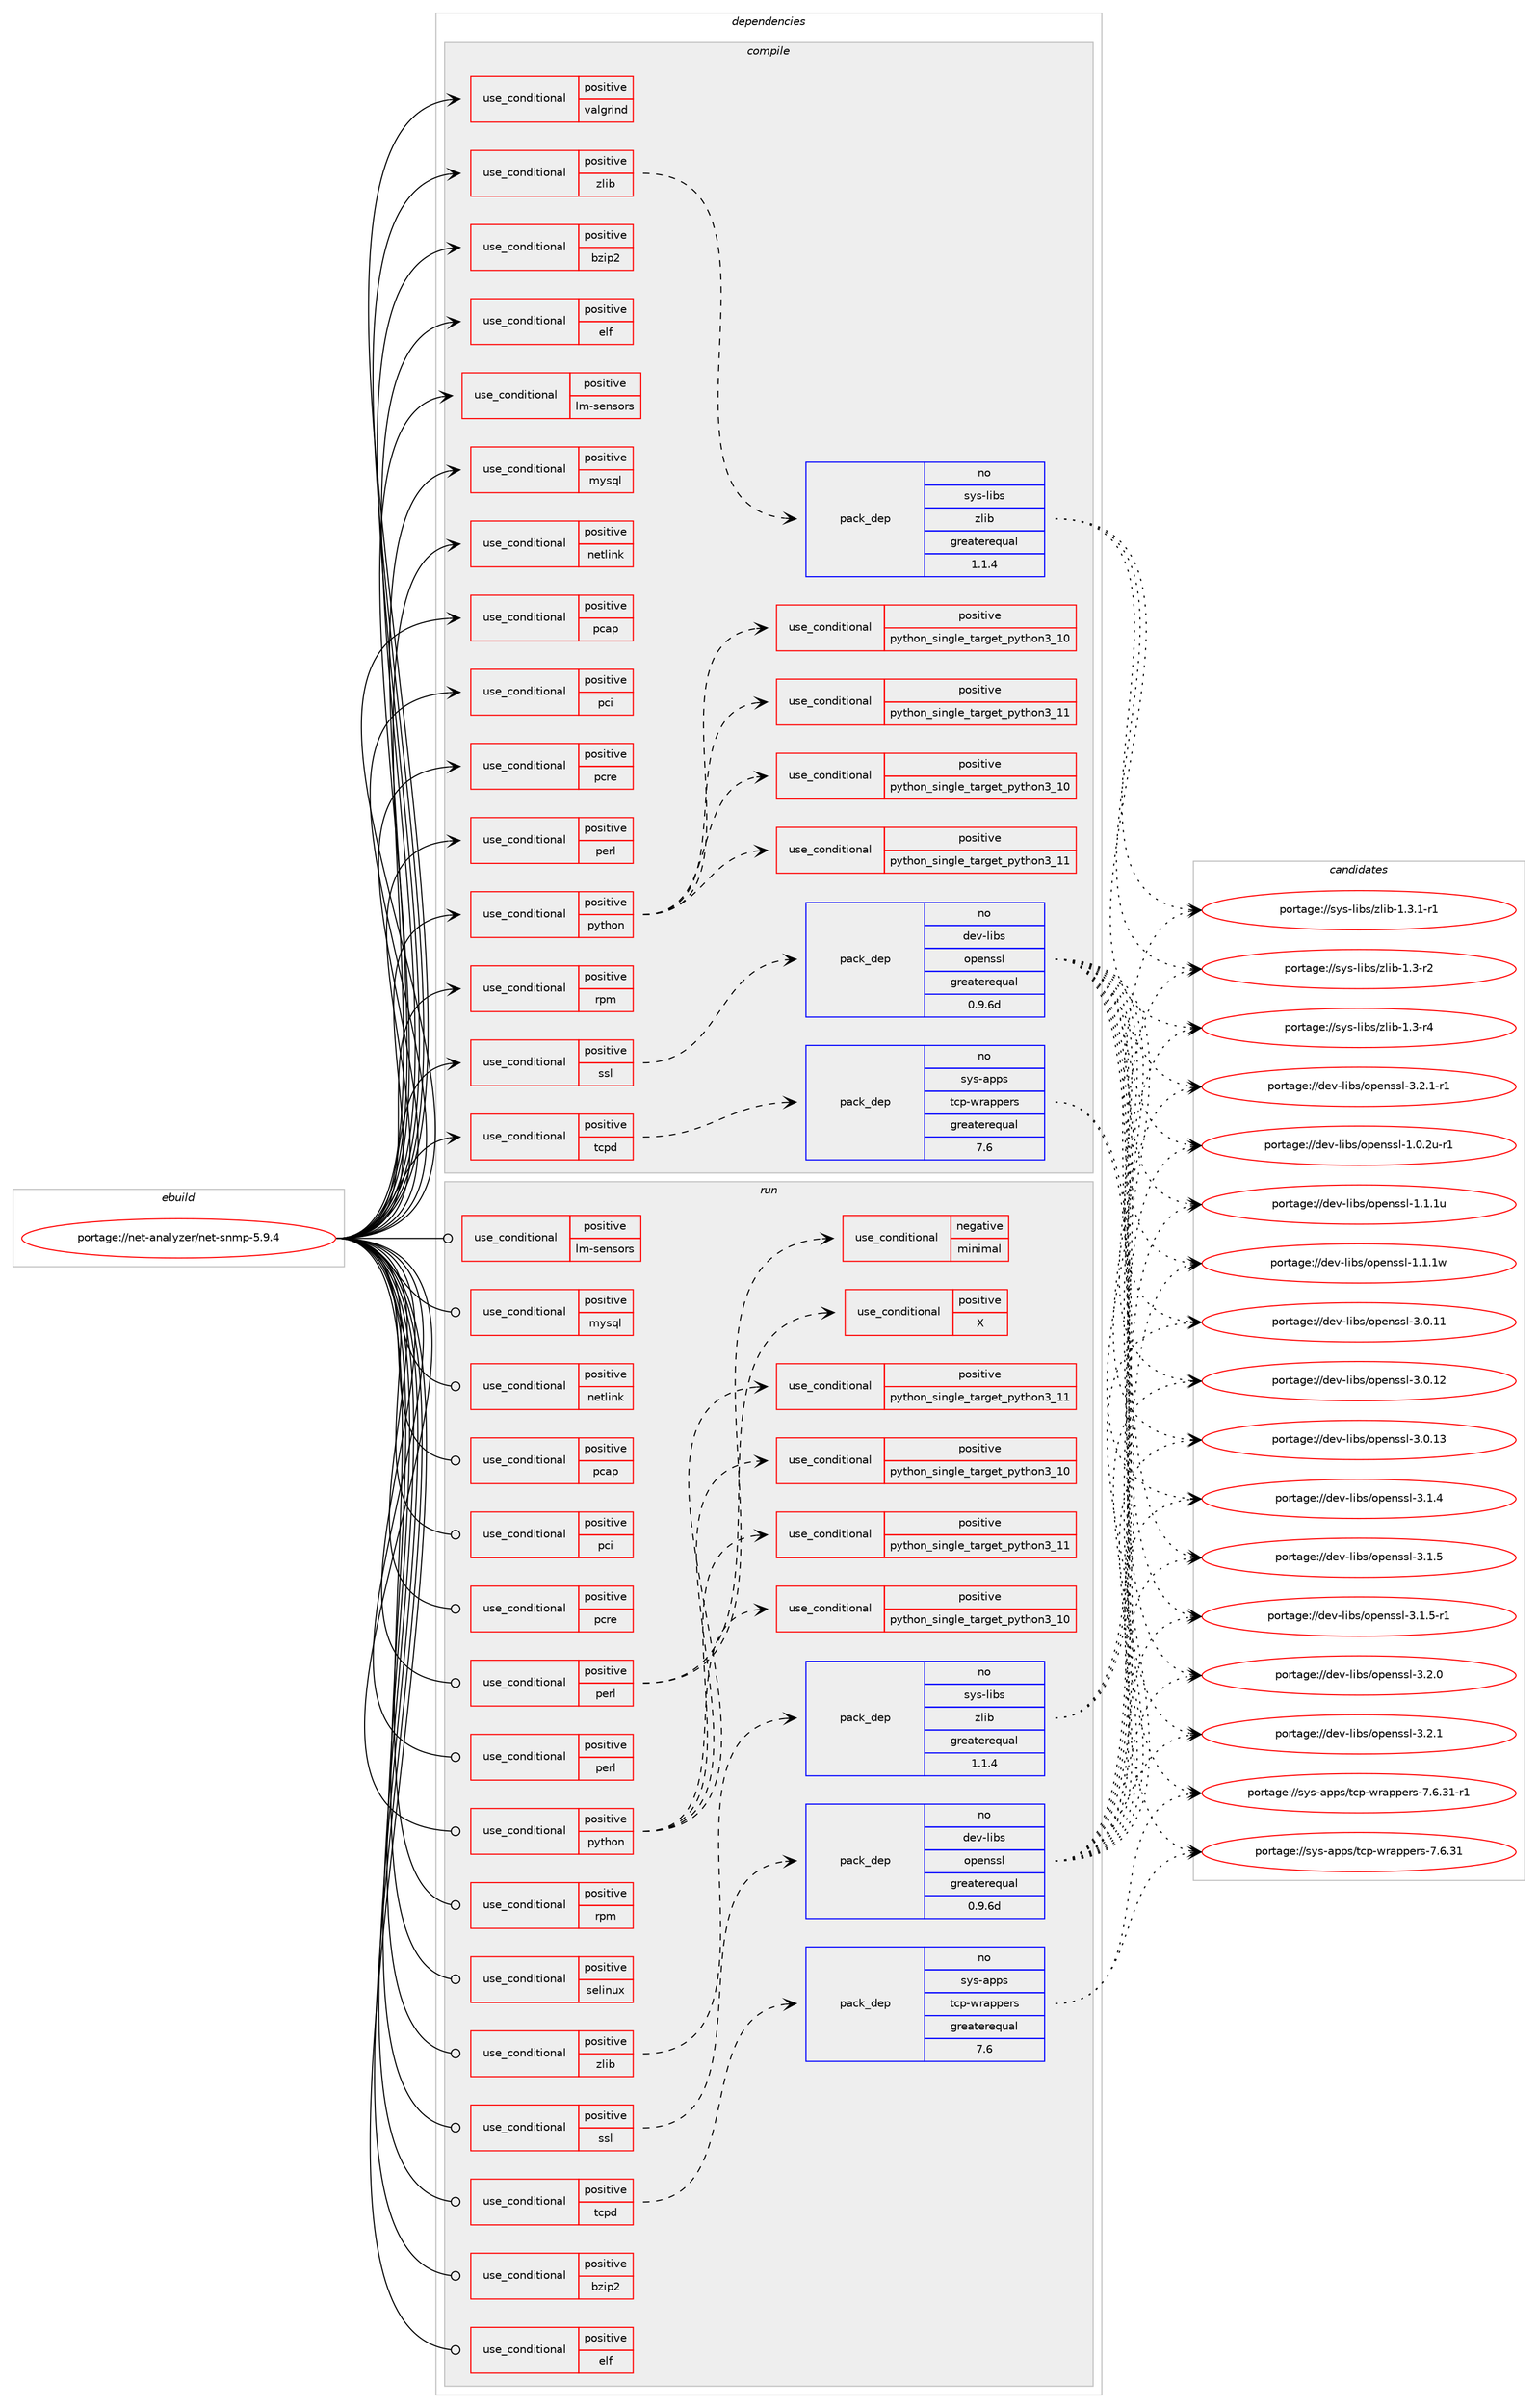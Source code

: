 digraph prolog {

# *************
# Graph options
# *************

newrank=true;
concentrate=true;
compound=true;
graph [rankdir=LR,fontname=Helvetica,fontsize=10,ranksep=1.5];#, ranksep=2.5, nodesep=0.2];
edge  [arrowhead=vee];
node  [fontname=Helvetica,fontsize=10];

# **********
# The ebuild
# **********

subgraph cluster_leftcol {
color=gray;
rank=same;
label=<<i>ebuild</i>>;
id [label="portage://net-analyzer/net-snmp-5.9.4", color=red, width=4, href="../net-analyzer/net-snmp-5.9.4.svg"];
}

# ****************
# The dependencies
# ****************

subgraph cluster_midcol {
color=gray;
label=<<i>dependencies</i>>;
subgraph cluster_compile {
fillcolor="#eeeeee";
style=filled;
label=<<i>compile</i>>;
subgraph cond187 {
dependency275 [label=<<TABLE BORDER="0" CELLBORDER="1" CELLSPACING="0" CELLPADDING="4"><TR><TD ROWSPAN="3" CELLPADDING="10">use_conditional</TD></TR><TR><TD>positive</TD></TR><TR><TD>bzip2</TD></TR></TABLE>>, shape=none, color=red];
# *** BEGIN UNKNOWN DEPENDENCY TYPE (TODO) ***
# dependency275 -> package_dependency(portage://net-analyzer/net-snmp-5.9.4,install,no,app-arch,bzip2,none,[,,],[],[])
# *** END UNKNOWN DEPENDENCY TYPE (TODO) ***

}
id:e -> dependency275:w [weight=20,style="solid",arrowhead="vee"];
subgraph cond188 {
dependency276 [label=<<TABLE BORDER="0" CELLBORDER="1" CELLSPACING="0" CELLPADDING="4"><TR><TD ROWSPAN="3" CELLPADDING="10">use_conditional</TD></TR><TR><TD>positive</TD></TR><TR><TD>elf</TD></TR></TABLE>>, shape=none, color=red];
# *** BEGIN UNKNOWN DEPENDENCY TYPE (TODO) ***
# dependency276 -> package_dependency(portage://net-analyzer/net-snmp-5.9.4,install,no,dev-libs,elfutils,none,[,,],[],[])
# *** END UNKNOWN DEPENDENCY TYPE (TODO) ***

}
id:e -> dependency276:w [weight=20,style="solid",arrowhead="vee"];
subgraph cond189 {
dependency277 [label=<<TABLE BORDER="0" CELLBORDER="1" CELLSPACING="0" CELLPADDING="4"><TR><TD ROWSPAN="3" CELLPADDING="10">use_conditional</TD></TR><TR><TD>positive</TD></TR><TR><TD>lm-sensors</TD></TR></TABLE>>, shape=none, color=red];
# *** BEGIN UNKNOWN DEPENDENCY TYPE (TODO) ***
# dependency277 -> package_dependency(portage://net-analyzer/net-snmp-5.9.4,install,no,sys-apps,lm-sensors,none,[,,],[],[])
# *** END UNKNOWN DEPENDENCY TYPE (TODO) ***

}
id:e -> dependency277:w [weight=20,style="solid",arrowhead="vee"];
subgraph cond190 {
dependency278 [label=<<TABLE BORDER="0" CELLBORDER="1" CELLSPACING="0" CELLPADDING="4"><TR><TD ROWSPAN="3" CELLPADDING="10">use_conditional</TD></TR><TR><TD>positive</TD></TR><TR><TD>mysql</TD></TR></TABLE>>, shape=none, color=red];
# *** BEGIN UNKNOWN DEPENDENCY TYPE (TODO) ***
# dependency278 -> package_dependency(portage://net-analyzer/net-snmp-5.9.4,install,no,dev-db,mysql-connector-c,none,[,,],[slot(0),equal],[])
# *** END UNKNOWN DEPENDENCY TYPE (TODO) ***

}
id:e -> dependency278:w [weight=20,style="solid",arrowhead="vee"];
subgraph cond191 {
dependency279 [label=<<TABLE BORDER="0" CELLBORDER="1" CELLSPACING="0" CELLPADDING="4"><TR><TD ROWSPAN="3" CELLPADDING="10">use_conditional</TD></TR><TR><TD>positive</TD></TR><TR><TD>netlink</TD></TR></TABLE>>, shape=none, color=red];
# *** BEGIN UNKNOWN DEPENDENCY TYPE (TODO) ***
# dependency279 -> package_dependency(portage://net-analyzer/net-snmp-5.9.4,install,no,dev-libs,libnl,none,[,,],[slot(3)],[])
# *** END UNKNOWN DEPENDENCY TYPE (TODO) ***

}
id:e -> dependency279:w [weight=20,style="solid",arrowhead="vee"];
subgraph cond192 {
dependency280 [label=<<TABLE BORDER="0" CELLBORDER="1" CELLSPACING="0" CELLPADDING="4"><TR><TD ROWSPAN="3" CELLPADDING="10">use_conditional</TD></TR><TR><TD>positive</TD></TR><TR><TD>pcap</TD></TR></TABLE>>, shape=none, color=red];
# *** BEGIN UNKNOWN DEPENDENCY TYPE (TODO) ***
# dependency280 -> package_dependency(portage://net-analyzer/net-snmp-5.9.4,install,no,net-libs,libpcap,none,[,,],[],[])
# *** END UNKNOWN DEPENDENCY TYPE (TODO) ***

}
id:e -> dependency280:w [weight=20,style="solid",arrowhead="vee"];
subgraph cond193 {
dependency281 [label=<<TABLE BORDER="0" CELLBORDER="1" CELLSPACING="0" CELLPADDING="4"><TR><TD ROWSPAN="3" CELLPADDING="10">use_conditional</TD></TR><TR><TD>positive</TD></TR><TR><TD>pci</TD></TR></TABLE>>, shape=none, color=red];
# *** BEGIN UNKNOWN DEPENDENCY TYPE (TODO) ***
# dependency281 -> package_dependency(portage://net-analyzer/net-snmp-5.9.4,install,no,sys-apps,pciutils,none,[,,],[],[])
# *** END UNKNOWN DEPENDENCY TYPE (TODO) ***

}
id:e -> dependency281:w [weight=20,style="solid",arrowhead="vee"];
subgraph cond194 {
dependency282 [label=<<TABLE BORDER="0" CELLBORDER="1" CELLSPACING="0" CELLPADDING="4"><TR><TD ROWSPAN="3" CELLPADDING="10">use_conditional</TD></TR><TR><TD>positive</TD></TR><TR><TD>pcre</TD></TR></TABLE>>, shape=none, color=red];
# *** BEGIN UNKNOWN DEPENDENCY TYPE (TODO) ***
# dependency282 -> package_dependency(portage://net-analyzer/net-snmp-5.9.4,install,no,dev-libs,libpcre,none,[,,],[],[])
# *** END UNKNOWN DEPENDENCY TYPE (TODO) ***

}
id:e -> dependency282:w [weight=20,style="solid",arrowhead="vee"];
subgraph cond195 {
dependency283 [label=<<TABLE BORDER="0" CELLBORDER="1" CELLSPACING="0" CELLPADDING="4"><TR><TD ROWSPAN="3" CELLPADDING="10">use_conditional</TD></TR><TR><TD>positive</TD></TR><TR><TD>perl</TD></TR></TABLE>>, shape=none, color=red];
# *** BEGIN UNKNOWN DEPENDENCY TYPE (TODO) ***
# dependency283 -> package_dependency(portage://net-analyzer/net-snmp-5.9.4,install,no,dev-lang,perl,none,[,,],any_same_slot,[])
# *** END UNKNOWN DEPENDENCY TYPE (TODO) ***

}
id:e -> dependency283:w [weight=20,style="solid",arrowhead="vee"];
subgraph cond196 {
dependency284 [label=<<TABLE BORDER="0" CELLBORDER="1" CELLSPACING="0" CELLPADDING="4"><TR><TD ROWSPAN="3" CELLPADDING="10">use_conditional</TD></TR><TR><TD>positive</TD></TR><TR><TD>python</TD></TR></TABLE>>, shape=none, color=red];
subgraph cond197 {
dependency285 [label=<<TABLE BORDER="0" CELLBORDER="1" CELLSPACING="0" CELLPADDING="4"><TR><TD ROWSPAN="3" CELLPADDING="10">use_conditional</TD></TR><TR><TD>positive</TD></TR><TR><TD>python_single_target_python3_10</TD></TR></TABLE>>, shape=none, color=red];
# *** BEGIN UNKNOWN DEPENDENCY TYPE (TODO) ***
# dependency285 -> package_dependency(portage://net-analyzer/net-snmp-5.9.4,install,no,dev-python,setuptools,none,[,,],[],[use(enable(python_targets_python3_10),negative)])
# *** END UNKNOWN DEPENDENCY TYPE (TODO) ***

}
dependency284:e -> dependency285:w [weight=20,style="dashed",arrowhead="vee"];
subgraph cond198 {
dependency286 [label=<<TABLE BORDER="0" CELLBORDER="1" CELLSPACING="0" CELLPADDING="4"><TR><TD ROWSPAN="3" CELLPADDING="10">use_conditional</TD></TR><TR><TD>positive</TD></TR><TR><TD>python_single_target_python3_11</TD></TR></TABLE>>, shape=none, color=red];
# *** BEGIN UNKNOWN DEPENDENCY TYPE (TODO) ***
# dependency286 -> package_dependency(portage://net-analyzer/net-snmp-5.9.4,install,no,dev-python,setuptools,none,[,,],[],[use(enable(python_targets_python3_11),negative)])
# *** END UNKNOWN DEPENDENCY TYPE (TODO) ***

}
dependency284:e -> dependency286:w [weight=20,style="dashed",arrowhead="vee"];
subgraph cond199 {
dependency287 [label=<<TABLE BORDER="0" CELLBORDER="1" CELLSPACING="0" CELLPADDING="4"><TR><TD ROWSPAN="3" CELLPADDING="10">use_conditional</TD></TR><TR><TD>positive</TD></TR><TR><TD>python_single_target_python3_10</TD></TR></TABLE>>, shape=none, color=red];
# *** BEGIN UNKNOWN DEPENDENCY TYPE (TODO) ***
# dependency287 -> package_dependency(portage://net-analyzer/net-snmp-5.9.4,install,no,dev-lang,python,none,[,,],[slot(3.10)],[])
# *** END UNKNOWN DEPENDENCY TYPE (TODO) ***

}
dependency284:e -> dependency287:w [weight=20,style="dashed",arrowhead="vee"];
subgraph cond200 {
dependency288 [label=<<TABLE BORDER="0" CELLBORDER="1" CELLSPACING="0" CELLPADDING="4"><TR><TD ROWSPAN="3" CELLPADDING="10">use_conditional</TD></TR><TR><TD>positive</TD></TR><TR><TD>python_single_target_python3_11</TD></TR></TABLE>>, shape=none, color=red];
# *** BEGIN UNKNOWN DEPENDENCY TYPE (TODO) ***
# dependency288 -> package_dependency(portage://net-analyzer/net-snmp-5.9.4,install,no,dev-lang,python,none,[,,],[slot(3.11)],[])
# *** END UNKNOWN DEPENDENCY TYPE (TODO) ***

}
dependency284:e -> dependency288:w [weight=20,style="dashed",arrowhead="vee"];
}
id:e -> dependency284:w [weight=20,style="solid",arrowhead="vee"];
subgraph cond201 {
dependency289 [label=<<TABLE BORDER="0" CELLBORDER="1" CELLSPACING="0" CELLPADDING="4"><TR><TD ROWSPAN="3" CELLPADDING="10">use_conditional</TD></TR><TR><TD>positive</TD></TR><TR><TD>rpm</TD></TR></TABLE>>, shape=none, color=red];
# *** BEGIN UNKNOWN DEPENDENCY TYPE (TODO) ***
# dependency289 -> package_dependency(portage://net-analyzer/net-snmp-5.9.4,install,no,app-arch,rpm,none,[,,],[],[])
# *** END UNKNOWN DEPENDENCY TYPE (TODO) ***

# *** BEGIN UNKNOWN DEPENDENCY TYPE (TODO) ***
# dependency289 -> package_dependency(portage://net-analyzer/net-snmp-5.9.4,install,no,dev-libs,popt,none,[,,],[],[])
# *** END UNKNOWN DEPENDENCY TYPE (TODO) ***

}
id:e -> dependency289:w [weight=20,style="solid",arrowhead="vee"];
subgraph cond202 {
dependency290 [label=<<TABLE BORDER="0" CELLBORDER="1" CELLSPACING="0" CELLPADDING="4"><TR><TD ROWSPAN="3" CELLPADDING="10">use_conditional</TD></TR><TR><TD>positive</TD></TR><TR><TD>ssl</TD></TR></TABLE>>, shape=none, color=red];
subgraph pack77 {
dependency291 [label=<<TABLE BORDER="0" CELLBORDER="1" CELLSPACING="0" CELLPADDING="4" WIDTH="220"><TR><TD ROWSPAN="6" CELLPADDING="30">pack_dep</TD></TR><TR><TD WIDTH="110">no</TD></TR><TR><TD>dev-libs</TD></TR><TR><TD>openssl</TD></TR><TR><TD>greaterequal</TD></TR><TR><TD>0.9.6d</TD></TR></TABLE>>, shape=none, color=blue];
}
dependency290:e -> dependency291:w [weight=20,style="dashed",arrowhead="vee"];
}
id:e -> dependency290:w [weight=20,style="solid",arrowhead="vee"];
subgraph cond203 {
dependency292 [label=<<TABLE BORDER="0" CELLBORDER="1" CELLSPACING="0" CELLPADDING="4"><TR><TD ROWSPAN="3" CELLPADDING="10">use_conditional</TD></TR><TR><TD>positive</TD></TR><TR><TD>tcpd</TD></TR></TABLE>>, shape=none, color=red];
subgraph pack78 {
dependency293 [label=<<TABLE BORDER="0" CELLBORDER="1" CELLSPACING="0" CELLPADDING="4" WIDTH="220"><TR><TD ROWSPAN="6" CELLPADDING="30">pack_dep</TD></TR><TR><TD WIDTH="110">no</TD></TR><TR><TD>sys-apps</TD></TR><TR><TD>tcp-wrappers</TD></TR><TR><TD>greaterequal</TD></TR><TR><TD>7.6</TD></TR></TABLE>>, shape=none, color=blue];
}
dependency292:e -> dependency293:w [weight=20,style="dashed",arrowhead="vee"];
}
id:e -> dependency292:w [weight=20,style="solid",arrowhead="vee"];
subgraph cond204 {
dependency294 [label=<<TABLE BORDER="0" CELLBORDER="1" CELLSPACING="0" CELLPADDING="4"><TR><TD ROWSPAN="3" CELLPADDING="10">use_conditional</TD></TR><TR><TD>positive</TD></TR><TR><TD>valgrind</TD></TR></TABLE>>, shape=none, color=red];
# *** BEGIN UNKNOWN DEPENDENCY TYPE (TODO) ***
# dependency294 -> package_dependency(portage://net-analyzer/net-snmp-5.9.4,install,no,dev-debug,valgrind,none,[,,],[],[])
# *** END UNKNOWN DEPENDENCY TYPE (TODO) ***

}
id:e -> dependency294:w [weight=20,style="solid",arrowhead="vee"];
subgraph cond205 {
dependency295 [label=<<TABLE BORDER="0" CELLBORDER="1" CELLSPACING="0" CELLPADDING="4"><TR><TD ROWSPAN="3" CELLPADDING="10">use_conditional</TD></TR><TR><TD>positive</TD></TR><TR><TD>zlib</TD></TR></TABLE>>, shape=none, color=red];
subgraph pack79 {
dependency296 [label=<<TABLE BORDER="0" CELLBORDER="1" CELLSPACING="0" CELLPADDING="4" WIDTH="220"><TR><TD ROWSPAN="6" CELLPADDING="30">pack_dep</TD></TR><TR><TD WIDTH="110">no</TD></TR><TR><TD>sys-libs</TD></TR><TR><TD>zlib</TD></TR><TR><TD>greaterequal</TD></TR><TR><TD>1.1.4</TD></TR></TABLE>>, shape=none, color=blue];
}
dependency295:e -> dependency296:w [weight=20,style="dashed",arrowhead="vee"];
}
id:e -> dependency295:w [weight=20,style="solid",arrowhead="vee"];
# *** BEGIN UNKNOWN DEPENDENCY TYPE (TODO) ***
# id -> package_dependency(portage://net-analyzer/net-snmp-5.9.4,install,no,virtual,libcrypt,none,[,,],any_same_slot,[])
# *** END UNKNOWN DEPENDENCY TYPE (TODO) ***

}
subgraph cluster_compileandrun {
fillcolor="#eeeeee";
style=filled;
label=<<i>compile and run</i>>;
}
subgraph cluster_run {
fillcolor="#eeeeee";
style=filled;
label=<<i>run</i>>;
subgraph cond206 {
dependency297 [label=<<TABLE BORDER="0" CELLBORDER="1" CELLSPACING="0" CELLPADDING="4"><TR><TD ROWSPAN="3" CELLPADDING="10">use_conditional</TD></TR><TR><TD>positive</TD></TR><TR><TD>bzip2</TD></TR></TABLE>>, shape=none, color=red];
# *** BEGIN UNKNOWN DEPENDENCY TYPE (TODO) ***
# dependency297 -> package_dependency(portage://net-analyzer/net-snmp-5.9.4,run,no,app-arch,bzip2,none,[,,],[],[])
# *** END UNKNOWN DEPENDENCY TYPE (TODO) ***

}
id:e -> dependency297:w [weight=20,style="solid",arrowhead="odot"];
subgraph cond207 {
dependency298 [label=<<TABLE BORDER="0" CELLBORDER="1" CELLSPACING="0" CELLPADDING="4"><TR><TD ROWSPAN="3" CELLPADDING="10">use_conditional</TD></TR><TR><TD>positive</TD></TR><TR><TD>elf</TD></TR></TABLE>>, shape=none, color=red];
# *** BEGIN UNKNOWN DEPENDENCY TYPE (TODO) ***
# dependency298 -> package_dependency(portage://net-analyzer/net-snmp-5.9.4,run,no,dev-libs,elfutils,none,[,,],[],[])
# *** END UNKNOWN DEPENDENCY TYPE (TODO) ***

}
id:e -> dependency298:w [weight=20,style="solid",arrowhead="odot"];
subgraph cond208 {
dependency299 [label=<<TABLE BORDER="0" CELLBORDER="1" CELLSPACING="0" CELLPADDING="4"><TR><TD ROWSPAN="3" CELLPADDING="10">use_conditional</TD></TR><TR><TD>positive</TD></TR><TR><TD>lm-sensors</TD></TR></TABLE>>, shape=none, color=red];
# *** BEGIN UNKNOWN DEPENDENCY TYPE (TODO) ***
# dependency299 -> package_dependency(portage://net-analyzer/net-snmp-5.9.4,run,no,sys-apps,lm-sensors,none,[,,],[],[])
# *** END UNKNOWN DEPENDENCY TYPE (TODO) ***

}
id:e -> dependency299:w [weight=20,style="solid",arrowhead="odot"];
subgraph cond209 {
dependency300 [label=<<TABLE BORDER="0" CELLBORDER="1" CELLSPACING="0" CELLPADDING="4"><TR><TD ROWSPAN="3" CELLPADDING="10">use_conditional</TD></TR><TR><TD>positive</TD></TR><TR><TD>mysql</TD></TR></TABLE>>, shape=none, color=red];
# *** BEGIN UNKNOWN DEPENDENCY TYPE (TODO) ***
# dependency300 -> package_dependency(portage://net-analyzer/net-snmp-5.9.4,run,no,dev-db,mysql-connector-c,none,[,,],[slot(0),equal],[])
# *** END UNKNOWN DEPENDENCY TYPE (TODO) ***

}
id:e -> dependency300:w [weight=20,style="solid",arrowhead="odot"];
subgraph cond210 {
dependency301 [label=<<TABLE BORDER="0" CELLBORDER="1" CELLSPACING="0" CELLPADDING="4"><TR><TD ROWSPAN="3" CELLPADDING="10">use_conditional</TD></TR><TR><TD>positive</TD></TR><TR><TD>netlink</TD></TR></TABLE>>, shape=none, color=red];
# *** BEGIN UNKNOWN DEPENDENCY TYPE (TODO) ***
# dependency301 -> package_dependency(portage://net-analyzer/net-snmp-5.9.4,run,no,dev-libs,libnl,none,[,,],[slot(3)],[])
# *** END UNKNOWN DEPENDENCY TYPE (TODO) ***

}
id:e -> dependency301:w [weight=20,style="solid",arrowhead="odot"];
subgraph cond211 {
dependency302 [label=<<TABLE BORDER="0" CELLBORDER="1" CELLSPACING="0" CELLPADDING="4"><TR><TD ROWSPAN="3" CELLPADDING="10">use_conditional</TD></TR><TR><TD>positive</TD></TR><TR><TD>pcap</TD></TR></TABLE>>, shape=none, color=red];
# *** BEGIN UNKNOWN DEPENDENCY TYPE (TODO) ***
# dependency302 -> package_dependency(portage://net-analyzer/net-snmp-5.9.4,run,no,net-libs,libpcap,none,[,,],[],[])
# *** END UNKNOWN DEPENDENCY TYPE (TODO) ***

}
id:e -> dependency302:w [weight=20,style="solid",arrowhead="odot"];
subgraph cond212 {
dependency303 [label=<<TABLE BORDER="0" CELLBORDER="1" CELLSPACING="0" CELLPADDING="4"><TR><TD ROWSPAN="3" CELLPADDING="10">use_conditional</TD></TR><TR><TD>positive</TD></TR><TR><TD>pci</TD></TR></TABLE>>, shape=none, color=red];
# *** BEGIN UNKNOWN DEPENDENCY TYPE (TODO) ***
# dependency303 -> package_dependency(portage://net-analyzer/net-snmp-5.9.4,run,no,sys-apps,pciutils,none,[,,],[],[])
# *** END UNKNOWN DEPENDENCY TYPE (TODO) ***

}
id:e -> dependency303:w [weight=20,style="solid",arrowhead="odot"];
subgraph cond213 {
dependency304 [label=<<TABLE BORDER="0" CELLBORDER="1" CELLSPACING="0" CELLPADDING="4"><TR><TD ROWSPAN="3" CELLPADDING="10">use_conditional</TD></TR><TR><TD>positive</TD></TR><TR><TD>pcre</TD></TR></TABLE>>, shape=none, color=red];
# *** BEGIN UNKNOWN DEPENDENCY TYPE (TODO) ***
# dependency304 -> package_dependency(portage://net-analyzer/net-snmp-5.9.4,run,no,dev-libs,libpcre,none,[,,],[],[])
# *** END UNKNOWN DEPENDENCY TYPE (TODO) ***

}
id:e -> dependency304:w [weight=20,style="solid",arrowhead="odot"];
subgraph cond214 {
dependency305 [label=<<TABLE BORDER="0" CELLBORDER="1" CELLSPACING="0" CELLPADDING="4"><TR><TD ROWSPAN="3" CELLPADDING="10">use_conditional</TD></TR><TR><TD>positive</TD></TR><TR><TD>perl</TD></TR></TABLE>>, shape=none, color=red];
subgraph cond215 {
dependency306 [label=<<TABLE BORDER="0" CELLBORDER="1" CELLSPACING="0" CELLPADDING="4"><TR><TD ROWSPAN="3" CELLPADDING="10">use_conditional</TD></TR><TR><TD>positive</TD></TR><TR><TD>X</TD></TR></TABLE>>, shape=none, color=red];
# *** BEGIN UNKNOWN DEPENDENCY TYPE (TODO) ***
# dependency306 -> package_dependency(portage://net-analyzer/net-snmp-5.9.4,run,no,dev-perl,Tk,none,[,,],[],[])
# *** END UNKNOWN DEPENDENCY TYPE (TODO) ***

}
dependency305:e -> dependency306:w [weight=20,style="dashed",arrowhead="vee"];
subgraph cond216 {
dependency307 [label=<<TABLE BORDER="0" CELLBORDER="1" CELLSPACING="0" CELLPADDING="4"><TR><TD ROWSPAN="3" CELLPADDING="10">use_conditional</TD></TR><TR><TD>negative</TD></TR><TR><TD>minimal</TD></TR></TABLE>>, shape=none, color=red];
# *** BEGIN UNKNOWN DEPENDENCY TYPE (TODO) ***
# dependency307 -> package_dependency(portage://net-analyzer/net-snmp-5.9.4,run,no,virtual,perl-Carp,none,[,,],[],[])
# *** END UNKNOWN DEPENDENCY TYPE (TODO) ***

# *** BEGIN UNKNOWN DEPENDENCY TYPE (TODO) ***
# dependency307 -> package_dependency(portage://net-analyzer/net-snmp-5.9.4,run,no,virtual,perl-Data-Dumper,none,[,,],[],[])
# *** END UNKNOWN DEPENDENCY TYPE (TODO) ***

# *** BEGIN UNKNOWN DEPENDENCY TYPE (TODO) ***
# dependency307 -> package_dependency(portage://net-analyzer/net-snmp-5.9.4,run,no,virtual,perl-Getopt-Long,none,[,,],[],[])
# *** END UNKNOWN DEPENDENCY TYPE (TODO) ***

# *** BEGIN UNKNOWN DEPENDENCY TYPE (TODO) ***
# dependency307 -> package_dependency(portage://net-analyzer/net-snmp-5.9.4,run,no,dev-perl,JSON,none,[,,],[],[])
# *** END UNKNOWN DEPENDENCY TYPE (TODO) ***

# *** BEGIN UNKNOWN DEPENDENCY TYPE (TODO) ***
# dependency307 -> package_dependency(portage://net-analyzer/net-snmp-5.9.4,run,no,dev-perl,Mail-Sender,none,[,,],[],[])
# *** END UNKNOWN DEPENDENCY TYPE (TODO) ***

# *** BEGIN UNKNOWN DEPENDENCY TYPE (TODO) ***
# dependency307 -> package_dependency(portage://net-analyzer/net-snmp-5.9.4,run,no,dev-perl,TermReadKey,none,[,,],[],[])
# *** END UNKNOWN DEPENDENCY TYPE (TODO) ***

# *** BEGIN UNKNOWN DEPENDENCY TYPE (TODO) ***
# dependency307 -> package_dependency(portage://net-analyzer/net-snmp-5.9.4,run,no,virtual,perl-Term-ReadLine,none,[,,],[],[])
# *** END UNKNOWN DEPENDENCY TYPE (TODO) ***

}
dependency305:e -> dependency307:w [weight=20,style="dashed",arrowhead="vee"];
}
id:e -> dependency305:w [weight=20,style="solid",arrowhead="odot"];
subgraph cond217 {
dependency308 [label=<<TABLE BORDER="0" CELLBORDER="1" CELLSPACING="0" CELLPADDING="4"><TR><TD ROWSPAN="3" CELLPADDING="10">use_conditional</TD></TR><TR><TD>positive</TD></TR><TR><TD>perl</TD></TR></TABLE>>, shape=none, color=red];
# *** BEGIN UNKNOWN DEPENDENCY TYPE (TODO) ***
# dependency308 -> package_dependency(portage://net-analyzer/net-snmp-5.9.4,run,no,dev-lang,perl,none,[,,],any_same_slot,[])
# *** END UNKNOWN DEPENDENCY TYPE (TODO) ***

}
id:e -> dependency308:w [weight=20,style="solid",arrowhead="odot"];
subgraph cond218 {
dependency309 [label=<<TABLE BORDER="0" CELLBORDER="1" CELLSPACING="0" CELLPADDING="4"><TR><TD ROWSPAN="3" CELLPADDING="10">use_conditional</TD></TR><TR><TD>positive</TD></TR><TR><TD>python</TD></TR></TABLE>>, shape=none, color=red];
subgraph cond219 {
dependency310 [label=<<TABLE BORDER="0" CELLBORDER="1" CELLSPACING="0" CELLPADDING="4"><TR><TD ROWSPAN="3" CELLPADDING="10">use_conditional</TD></TR><TR><TD>positive</TD></TR><TR><TD>python_single_target_python3_10</TD></TR></TABLE>>, shape=none, color=red];
# *** BEGIN UNKNOWN DEPENDENCY TYPE (TODO) ***
# dependency310 -> package_dependency(portage://net-analyzer/net-snmp-5.9.4,run,no,dev-python,setuptools,none,[,,],[],[use(enable(python_targets_python3_10),negative)])
# *** END UNKNOWN DEPENDENCY TYPE (TODO) ***

}
dependency309:e -> dependency310:w [weight=20,style="dashed",arrowhead="vee"];
subgraph cond220 {
dependency311 [label=<<TABLE BORDER="0" CELLBORDER="1" CELLSPACING="0" CELLPADDING="4"><TR><TD ROWSPAN="3" CELLPADDING="10">use_conditional</TD></TR><TR><TD>positive</TD></TR><TR><TD>python_single_target_python3_11</TD></TR></TABLE>>, shape=none, color=red];
# *** BEGIN UNKNOWN DEPENDENCY TYPE (TODO) ***
# dependency311 -> package_dependency(portage://net-analyzer/net-snmp-5.9.4,run,no,dev-python,setuptools,none,[,,],[],[use(enable(python_targets_python3_11),negative)])
# *** END UNKNOWN DEPENDENCY TYPE (TODO) ***

}
dependency309:e -> dependency311:w [weight=20,style="dashed",arrowhead="vee"];
subgraph cond221 {
dependency312 [label=<<TABLE BORDER="0" CELLBORDER="1" CELLSPACING="0" CELLPADDING="4"><TR><TD ROWSPAN="3" CELLPADDING="10">use_conditional</TD></TR><TR><TD>positive</TD></TR><TR><TD>python_single_target_python3_10</TD></TR></TABLE>>, shape=none, color=red];
# *** BEGIN UNKNOWN DEPENDENCY TYPE (TODO) ***
# dependency312 -> package_dependency(portage://net-analyzer/net-snmp-5.9.4,run,no,dev-lang,python,none,[,,],[slot(3.10)],[])
# *** END UNKNOWN DEPENDENCY TYPE (TODO) ***

}
dependency309:e -> dependency312:w [weight=20,style="dashed",arrowhead="vee"];
subgraph cond222 {
dependency313 [label=<<TABLE BORDER="0" CELLBORDER="1" CELLSPACING="0" CELLPADDING="4"><TR><TD ROWSPAN="3" CELLPADDING="10">use_conditional</TD></TR><TR><TD>positive</TD></TR><TR><TD>python_single_target_python3_11</TD></TR></TABLE>>, shape=none, color=red];
# *** BEGIN UNKNOWN DEPENDENCY TYPE (TODO) ***
# dependency313 -> package_dependency(portage://net-analyzer/net-snmp-5.9.4,run,no,dev-lang,python,none,[,,],[slot(3.11)],[])
# *** END UNKNOWN DEPENDENCY TYPE (TODO) ***

}
dependency309:e -> dependency313:w [weight=20,style="dashed",arrowhead="vee"];
}
id:e -> dependency309:w [weight=20,style="solid",arrowhead="odot"];
subgraph cond223 {
dependency314 [label=<<TABLE BORDER="0" CELLBORDER="1" CELLSPACING="0" CELLPADDING="4"><TR><TD ROWSPAN="3" CELLPADDING="10">use_conditional</TD></TR><TR><TD>positive</TD></TR><TR><TD>rpm</TD></TR></TABLE>>, shape=none, color=red];
# *** BEGIN UNKNOWN DEPENDENCY TYPE (TODO) ***
# dependency314 -> package_dependency(portage://net-analyzer/net-snmp-5.9.4,run,no,app-arch,rpm,none,[,,],[],[])
# *** END UNKNOWN DEPENDENCY TYPE (TODO) ***

# *** BEGIN UNKNOWN DEPENDENCY TYPE (TODO) ***
# dependency314 -> package_dependency(portage://net-analyzer/net-snmp-5.9.4,run,no,dev-libs,popt,none,[,,],[],[])
# *** END UNKNOWN DEPENDENCY TYPE (TODO) ***

}
id:e -> dependency314:w [weight=20,style="solid",arrowhead="odot"];
subgraph cond224 {
dependency315 [label=<<TABLE BORDER="0" CELLBORDER="1" CELLSPACING="0" CELLPADDING="4"><TR><TD ROWSPAN="3" CELLPADDING="10">use_conditional</TD></TR><TR><TD>positive</TD></TR><TR><TD>selinux</TD></TR></TABLE>>, shape=none, color=red];
# *** BEGIN UNKNOWN DEPENDENCY TYPE (TODO) ***
# dependency315 -> package_dependency(portage://net-analyzer/net-snmp-5.9.4,run,no,sec-policy,selinux-snmp,none,[,,],[],[])
# *** END UNKNOWN DEPENDENCY TYPE (TODO) ***

}
id:e -> dependency315:w [weight=20,style="solid",arrowhead="odot"];
subgraph cond225 {
dependency316 [label=<<TABLE BORDER="0" CELLBORDER="1" CELLSPACING="0" CELLPADDING="4"><TR><TD ROWSPAN="3" CELLPADDING="10">use_conditional</TD></TR><TR><TD>positive</TD></TR><TR><TD>ssl</TD></TR></TABLE>>, shape=none, color=red];
subgraph pack80 {
dependency317 [label=<<TABLE BORDER="0" CELLBORDER="1" CELLSPACING="0" CELLPADDING="4" WIDTH="220"><TR><TD ROWSPAN="6" CELLPADDING="30">pack_dep</TD></TR><TR><TD WIDTH="110">no</TD></TR><TR><TD>dev-libs</TD></TR><TR><TD>openssl</TD></TR><TR><TD>greaterequal</TD></TR><TR><TD>0.9.6d</TD></TR></TABLE>>, shape=none, color=blue];
}
dependency316:e -> dependency317:w [weight=20,style="dashed",arrowhead="vee"];
}
id:e -> dependency316:w [weight=20,style="solid",arrowhead="odot"];
subgraph cond226 {
dependency318 [label=<<TABLE BORDER="0" CELLBORDER="1" CELLSPACING="0" CELLPADDING="4"><TR><TD ROWSPAN="3" CELLPADDING="10">use_conditional</TD></TR><TR><TD>positive</TD></TR><TR><TD>tcpd</TD></TR></TABLE>>, shape=none, color=red];
subgraph pack81 {
dependency319 [label=<<TABLE BORDER="0" CELLBORDER="1" CELLSPACING="0" CELLPADDING="4" WIDTH="220"><TR><TD ROWSPAN="6" CELLPADDING="30">pack_dep</TD></TR><TR><TD WIDTH="110">no</TD></TR><TR><TD>sys-apps</TD></TR><TR><TD>tcp-wrappers</TD></TR><TR><TD>greaterequal</TD></TR><TR><TD>7.6</TD></TR></TABLE>>, shape=none, color=blue];
}
dependency318:e -> dependency319:w [weight=20,style="dashed",arrowhead="vee"];
}
id:e -> dependency318:w [weight=20,style="solid",arrowhead="odot"];
subgraph cond227 {
dependency320 [label=<<TABLE BORDER="0" CELLBORDER="1" CELLSPACING="0" CELLPADDING="4"><TR><TD ROWSPAN="3" CELLPADDING="10">use_conditional</TD></TR><TR><TD>positive</TD></TR><TR><TD>zlib</TD></TR></TABLE>>, shape=none, color=red];
subgraph pack82 {
dependency321 [label=<<TABLE BORDER="0" CELLBORDER="1" CELLSPACING="0" CELLPADDING="4" WIDTH="220"><TR><TD ROWSPAN="6" CELLPADDING="30">pack_dep</TD></TR><TR><TD WIDTH="110">no</TD></TR><TR><TD>sys-libs</TD></TR><TR><TD>zlib</TD></TR><TR><TD>greaterequal</TD></TR><TR><TD>1.1.4</TD></TR></TABLE>>, shape=none, color=blue];
}
dependency320:e -> dependency321:w [weight=20,style="dashed",arrowhead="vee"];
}
id:e -> dependency320:w [weight=20,style="solid",arrowhead="odot"];
# *** BEGIN UNKNOWN DEPENDENCY TYPE (TODO) ***
# id -> package_dependency(portage://net-analyzer/net-snmp-5.9.4,run,no,virtual,libcrypt,none,[,,],any_same_slot,[])
# *** END UNKNOWN DEPENDENCY TYPE (TODO) ***

}
}

# **************
# The candidates
# **************

subgraph cluster_choices {
rank=same;
color=gray;
label=<<i>candidates</i>>;

subgraph choice77 {
color=black;
nodesep=1;
choice1001011184510810598115471111121011101151151084549464846501174511449 [label="portage://dev-libs/openssl-1.0.2u-r1", color=red, width=4,href="../dev-libs/openssl-1.0.2u-r1.svg"];
choice100101118451081059811547111112101110115115108454946494649117 [label="portage://dev-libs/openssl-1.1.1u", color=red, width=4,href="../dev-libs/openssl-1.1.1u.svg"];
choice100101118451081059811547111112101110115115108454946494649119 [label="portage://dev-libs/openssl-1.1.1w", color=red, width=4,href="../dev-libs/openssl-1.1.1w.svg"];
choice10010111845108105981154711111210111011511510845514648464949 [label="portage://dev-libs/openssl-3.0.11", color=red, width=4,href="../dev-libs/openssl-3.0.11.svg"];
choice10010111845108105981154711111210111011511510845514648464950 [label="portage://dev-libs/openssl-3.0.12", color=red, width=4,href="../dev-libs/openssl-3.0.12.svg"];
choice10010111845108105981154711111210111011511510845514648464951 [label="portage://dev-libs/openssl-3.0.13", color=red, width=4,href="../dev-libs/openssl-3.0.13.svg"];
choice100101118451081059811547111112101110115115108455146494652 [label="portage://dev-libs/openssl-3.1.4", color=red, width=4,href="../dev-libs/openssl-3.1.4.svg"];
choice100101118451081059811547111112101110115115108455146494653 [label="portage://dev-libs/openssl-3.1.5", color=red, width=4,href="../dev-libs/openssl-3.1.5.svg"];
choice1001011184510810598115471111121011101151151084551464946534511449 [label="portage://dev-libs/openssl-3.1.5-r1", color=red, width=4,href="../dev-libs/openssl-3.1.5-r1.svg"];
choice100101118451081059811547111112101110115115108455146504648 [label="portage://dev-libs/openssl-3.2.0", color=red, width=4,href="../dev-libs/openssl-3.2.0.svg"];
choice100101118451081059811547111112101110115115108455146504649 [label="portage://dev-libs/openssl-3.2.1", color=red, width=4,href="../dev-libs/openssl-3.2.1.svg"];
choice1001011184510810598115471111121011101151151084551465046494511449 [label="portage://dev-libs/openssl-3.2.1-r1", color=red, width=4,href="../dev-libs/openssl-3.2.1-r1.svg"];
dependency291:e -> choice1001011184510810598115471111121011101151151084549464846501174511449:w [style=dotted,weight="100"];
dependency291:e -> choice100101118451081059811547111112101110115115108454946494649117:w [style=dotted,weight="100"];
dependency291:e -> choice100101118451081059811547111112101110115115108454946494649119:w [style=dotted,weight="100"];
dependency291:e -> choice10010111845108105981154711111210111011511510845514648464949:w [style=dotted,weight="100"];
dependency291:e -> choice10010111845108105981154711111210111011511510845514648464950:w [style=dotted,weight="100"];
dependency291:e -> choice10010111845108105981154711111210111011511510845514648464951:w [style=dotted,weight="100"];
dependency291:e -> choice100101118451081059811547111112101110115115108455146494652:w [style=dotted,weight="100"];
dependency291:e -> choice100101118451081059811547111112101110115115108455146494653:w [style=dotted,weight="100"];
dependency291:e -> choice1001011184510810598115471111121011101151151084551464946534511449:w [style=dotted,weight="100"];
dependency291:e -> choice100101118451081059811547111112101110115115108455146504648:w [style=dotted,weight="100"];
dependency291:e -> choice100101118451081059811547111112101110115115108455146504649:w [style=dotted,weight="100"];
dependency291:e -> choice1001011184510810598115471111121011101151151084551465046494511449:w [style=dotted,weight="100"];
}
subgraph choice78 {
color=black;
nodesep=1;
choice11512111545971121121154711699112451191149711211210111411545554654465149 [label="portage://sys-apps/tcp-wrappers-7.6.31", color=red, width=4,href="../sys-apps/tcp-wrappers-7.6.31.svg"];
choice115121115459711211211547116991124511911497112112101114115455546544651494511449 [label="portage://sys-apps/tcp-wrappers-7.6.31-r1", color=red, width=4,href="../sys-apps/tcp-wrappers-7.6.31-r1.svg"];
dependency293:e -> choice11512111545971121121154711699112451191149711211210111411545554654465149:w [style=dotted,weight="100"];
dependency293:e -> choice115121115459711211211547116991124511911497112112101114115455546544651494511449:w [style=dotted,weight="100"];
}
subgraph choice79 {
color=black;
nodesep=1;
choice11512111545108105981154712210810598454946514511450 [label="portage://sys-libs/zlib-1.3-r2", color=red, width=4,href="../sys-libs/zlib-1.3-r2.svg"];
choice11512111545108105981154712210810598454946514511452 [label="portage://sys-libs/zlib-1.3-r4", color=red, width=4,href="../sys-libs/zlib-1.3-r4.svg"];
choice115121115451081059811547122108105984549465146494511449 [label="portage://sys-libs/zlib-1.3.1-r1", color=red, width=4,href="../sys-libs/zlib-1.3.1-r1.svg"];
dependency296:e -> choice11512111545108105981154712210810598454946514511450:w [style=dotted,weight="100"];
dependency296:e -> choice11512111545108105981154712210810598454946514511452:w [style=dotted,weight="100"];
dependency296:e -> choice115121115451081059811547122108105984549465146494511449:w [style=dotted,weight="100"];
}
subgraph choice80 {
color=black;
nodesep=1;
choice1001011184510810598115471111121011101151151084549464846501174511449 [label="portage://dev-libs/openssl-1.0.2u-r1", color=red, width=4,href="../dev-libs/openssl-1.0.2u-r1.svg"];
choice100101118451081059811547111112101110115115108454946494649117 [label="portage://dev-libs/openssl-1.1.1u", color=red, width=4,href="../dev-libs/openssl-1.1.1u.svg"];
choice100101118451081059811547111112101110115115108454946494649119 [label="portage://dev-libs/openssl-1.1.1w", color=red, width=4,href="../dev-libs/openssl-1.1.1w.svg"];
choice10010111845108105981154711111210111011511510845514648464949 [label="portage://dev-libs/openssl-3.0.11", color=red, width=4,href="../dev-libs/openssl-3.0.11.svg"];
choice10010111845108105981154711111210111011511510845514648464950 [label="portage://dev-libs/openssl-3.0.12", color=red, width=4,href="../dev-libs/openssl-3.0.12.svg"];
choice10010111845108105981154711111210111011511510845514648464951 [label="portage://dev-libs/openssl-3.0.13", color=red, width=4,href="../dev-libs/openssl-3.0.13.svg"];
choice100101118451081059811547111112101110115115108455146494652 [label="portage://dev-libs/openssl-3.1.4", color=red, width=4,href="../dev-libs/openssl-3.1.4.svg"];
choice100101118451081059811547111112101110115115108455146494653 [label="portage://dev-libs/openssl-3.1.5", color=red, width=4,href="../dev-libs/openssl-3.1.5.svg"];
choice1001011184510810598115471111121011101151151084551464946534511449 [label="portage://dev-libs/openssl-3.1.5-r1", color=red, width=4,href="../dev-libs/openssl-3.1.5-r1.svg"];
choice100101118451081059811547111112101110115115108455146504648 [label="portage://dev-libs/openssl-3.2.0", color=red, width=4,href="../dev-libs/openssl-3.2.0.svg"];
choice100101118451081059811547111112101110115115108455146504649 [label="portage://dev-libs/openssl-3.2.1", color=red, width=4,href="../dev-libs/openssl-3.2.1.svg"];
choice1001011184510810598115471111121011101151151084551465046494511449 [label="portage://dev-libs/openssl-3.2.1-r1", color=red, width=4,href="../dev-libs/openssl-3.2.1-r1.svg"];
dependency317:e -> choice1001011184510810598115471111121011101151151084549464846501174511449:w [style=dotted,weight="100"];
dependency317:e -> choice100101118451081059811547111112101110115115108454946494649117:w [style=dotted,weight="100"];
dependency317:e -> choice100101118451081059811547111112101110115115108454946494649119:w [style=dotted,weight="100"];
dependency317:e -> choice10010111845108105981154711111210111011511510845514648464949:w [style=dotted,weight="100"];
dependency317:e -> choice10010111845108105981154711111210111011511510845514648464950:w [style=dotted,weight="100"];
dependency317:e -> choice10010111845108105981154711111210111011511510845514648464951:w [style=dotted,weight="100"];
dependency317:e -> choice100101118451081059811547111112101110115115108455146494652:w [style=dotted,weight="100"];
dependency317:e -> choice100101118451081059811547111112101110115115108455146494653:w [style=dotted,weight="100"];
dependency317:e -> choice1001011184510810598115471111121011101151151084551464946534511449:w [style=dotted,weight="100"];
dependency317:e -> choice100101118451081059811547111112101110115115108455146504648:w [style=dotted,weight="100"];
dependency317:e -> choice100101118451081059811547111112101110115115108455146504649:w [style=dotted,weight="100"];
dependency317:e -> choice1001011184510810598115471111121011101151151084551465046494511449:w [style=dotted,weight="100"];
}
subgraph choice81 {
color=black;
nodesep=1;
choice11512111545971121121154711699112451191149711211210111411545554654465149 [label="portage://sys-apps/tcp-wrappers-7.6.31", color=red, width=4,href="../sys-apps/tcp-wrappers-7.6.31.svg"];
choice115121115459711211211547116991124511911497112112101114115455546544651494511449 [label="portage://sys-apps/tcp-wrappers-7.6.31-r1", color=red, width=4,href="../sys-apps/tcp-wrappers-7.6.31-r1.svg"];
dependency319:e -> choice11512111545971121121154711699112451191149711211210111411545554654465149:w [style=dotted,weight="100"];
dependency319:e -> choice115121115459711211211547116991124511911497112112101114115455546544651494511449:w [style=dotted,weight="100"];
}
subgraph choice82 {
color=black;
nodesep=1;
choice11512111545108105981154712210810598454946514511450 [label="portage://sys-libs/zlib-1.3-r2", color=red, width=4,href="../sys-libs/zlib-1.3-r2.svg"];
choice11512111545108105981154712210810598454946514511452 [label="portage://sys-libs/zlib-1.3-r4", color=red, width=4,href="../sys-libs/zlib-1.3-r4.svg"];
choice115121115451081059811547122108105984549465146494511449 [label="portage://sys-libs/zlib-1.3.1-r1", color=red, width=4,href="../sys-libs/zlib-1.3.1-r1.svg"];
dependency321:e -> choice11512111545108105981154712210810598454946514511450:w [style=dotted,weight="100"];
dependency321:e -> choice11512111545108105981154712210810598454946514511452:w [style=dotted,weight="100"];
dependency321:e -> choice115121115451081059811547122108105984549465146494511449:w [style=dotted,weight="100"];
}
}

}
